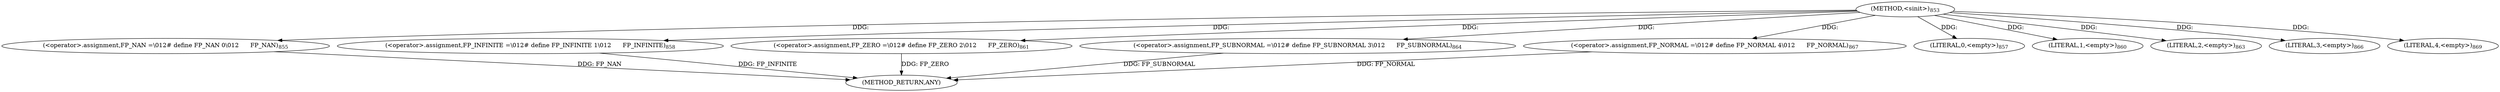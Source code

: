 digraph "&lt;sinit&gt;" {  
"6444" [label = <(METHOD,&lt;sinit&gt;)<SUB>853</SUB>> ]
"6471" [label = <(METHOD_RETURN,ANY)> ]
"6446" [label = <(&lt;operator&gt;.assignment,FP_NAN =\012# define FP_NAN 0\012      FP_NAN)<SUB>855</SUB>> ]
"6451" [label = <(&lt;operator&gt;.assignment,FP_INFINITE =\012# define FP_INFINITE 1\012      FP_INFINITE)<SUB>858</SUB>> ]
"6456" [label = <(&lt;operator&gt;.assignment,FP_ZERO =\012# define FP_ZERO 2\012      FP_ZERO)<SUB>861</SUB>> ]
"6461" [label = <(&lt;operator&gt;.assignment,FP_SUBNORMAL =\012# define FP_SUBNORMAL 3\012      FP_SUBNORMAL)<SUB>864</SUB>> ]
"6466" [label = <(&lt;operator&gt;.assignment,FP_NORMAL =\012# define FP_NORMAL 4\012      FP_NORMAL)<SUB>867</SUB>> ]
"6450" [label = <(LITERAL,0,&lt;empty&gt;)<SUB>857</SUB>> ]
"6455" [label = <(LITERAL,1,&lt;empty&gt;)<SUB>860</SUB>> ]
"6460" [label = <(LITERAL,2,&lt;empty&gt;)<SUB>863</SUB>> ]
"6465" [label = <(LITERAL,3,&lt;empty&gt;)<SUB>866</SUB>> ]
"6470" [label = <(LITERAL,4,&lt;empty&gt;)<SUB>869</SUB>> ]
  "6446" -> "6471"  [ label = "DDG: FP_NAN"] 
  "6451" -> "6471"  [ label = "DDG: FP_INFINITE"] 
  "6456" -> "6471"  [ label = "DDG: FP_ZERO"] 
  "6461" -> "6471"  [ label = "DDG: FP_SUBNORMAL"] 
  "6466" -> "6471"  [ label = "DDG: FP_NORMAL"] 
  "6444" -> "6446"  [ label = "DDG: "] 
  "6444" -> "6451"  [ label = "DDG: "] 
  "6444" -> "6456"  [ label = "DDG: "] 
  "6444" -> "6461"  [ label = "DDG: "] 
  "6444" -> "6466"  [ label = "DDG: "] 
  "6444" -> "6450"  [ label = "DDG: "] 
  "6444" -> "6455"  [ label = "DDG: "] 
  "6444" -> "6460"  [ label = "DDG: "] 
  "6444" -> "6465"  [ label = "DDG: "] 
  "6444" -> "6470"  [ label = "DDG: "] 
}

